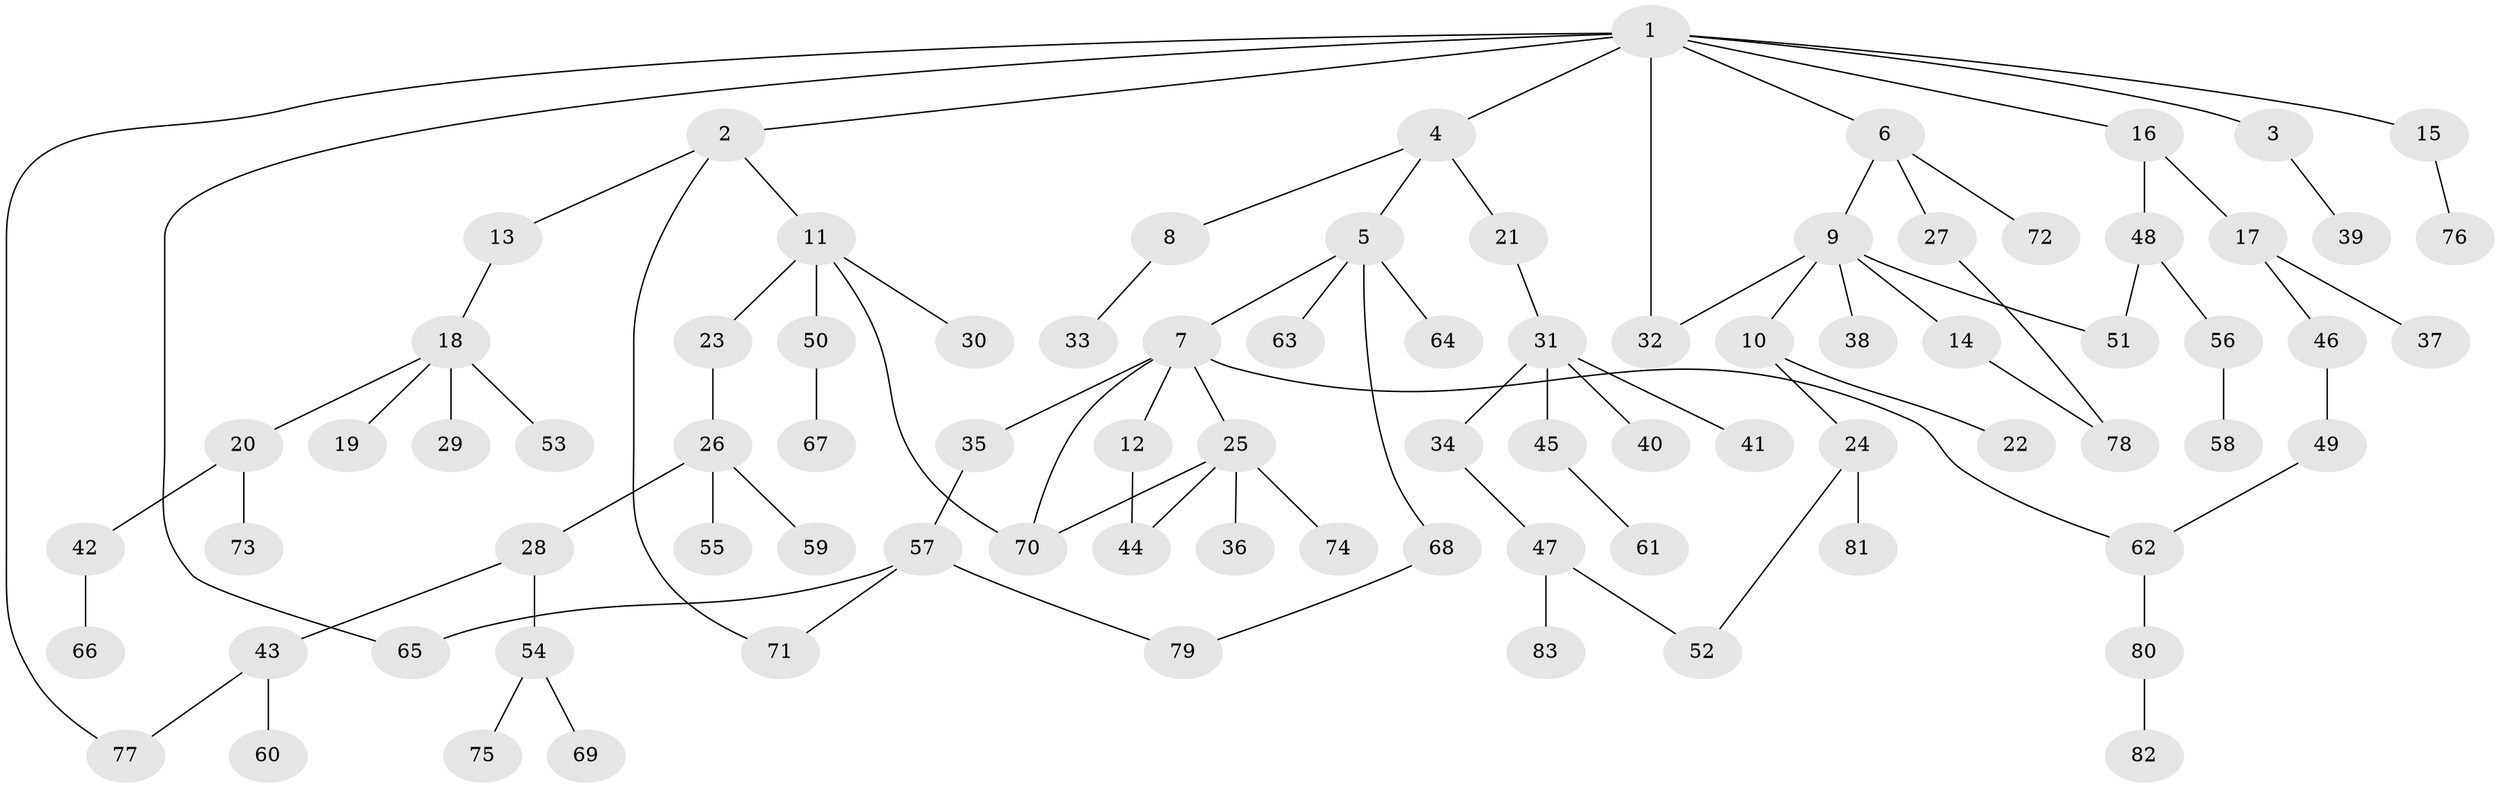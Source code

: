 // coarse degree distribution, {9: 0.01818181818181818, 4: 0.12727272727272726, 1: 0.43636363636363634, 7: 0.01818181818181818, 5: 0.07272727272727272, 2: 0.18181818181818182, 3: 0.14545454545454545}
// Generated by graph-tools (version 1.1) at 2025/41/03/06/25 10:41:25]
// undirected, 83 vertices, 94 edges
graph export_dot {
graph [start="1"]
  node [color=gray90,style=filled];
  1;
  2;
  3;
  4;
  5;
  6;
  7;
  8;
  9;
  10;
  11;
  12;
  13;
  14;
  15;
  16;
  17;
  18;
  19;
  20;
  21;
  22;
  23;
  24;
  25;
  26;
  27;
  28;
  29;
  30;
  31;
  32;
  33;
  34;
  35;
  36;
  37;
  38;
  39;
  40;
  41;
  42;
  43;
  44;
  45;
  46;
  47;
  48;
  49;
  50;
  51;
  52;
  53;
  54;
  55;
  56;
  57;
  58;
  59;
  60;
  61;
  62;
  63;
  64;
  65;
  66;
  67;
  68;
  69;
  70;
  71;
  72;
  73;
  74;
  75;
  76;
  77;
  78;
  79;
  80;
  81;
  82;
  83;
  1 -- 2;
  1 -- 3;
  1 -- 4;
  1 -- 6;
  1 -- 15;
  1 -- 16;
  1 -- 32;
  1 -- 65;
  1 -- 77;
  2 -- 11;
  2 -- 13;
  2 -- 71;
  3 -- 39;
  4 -- 5;
  4 -- 8;
  4 -- 21;
  5 -- 7;
  5 -- 63;
  5 -- 64;
  5 -- 68;
  6 -- 9;
  6 -- 27;
  6 -- 72;
  7 -- 12;
  7 -- 25;
  7 -- 35;
  7 -- 62;
  7 -- 70;
  8 -- 33;
  9 -- 10;
  9 -- 14;
  9 -- 38;
  9 -- 51;
  9 -- 32;
  10 -- 22;
  10 -- 24;
  11 -- 23;
  11 -- 30;
  11 -- 50;
  11 -- 70;
  12 -- 44;
  13 -- 18;
  14 -- 78;
  15 -- 76;
  16 -- 17;
  16 -- 48;
  17 -- 37;
  17 -- 46;
  18 -- 19;
  18 -- 20;
  18 -- 29;
  18 -- 53;
  20 -- 42;
  20 -- 73;
  21 -- 31;
  23 -- 26;
  24 -- 81;
  24 -- 52;
  25 -- 36;
  25 -- 74;
  25 -- 44;
  25 -- 70;
  26 -- 28;
  26 -- 55;
  26 -- 59;
  27 -- 78;
  28 -- 43;
  28 -- 54;
  31 -- 34;
  31 -- 40;
  31 -- 41;
  31 -- 45;
  34 -- 47;
  35 -- 57;
  42 -- 66;
  43 -- 60;
  43 -- 77;
  45 -- 61;
  46 -- 49;
  47 -- 52;
  47 -- 83;
  48 -- 56;
  48 -- 51;
  49 -- 62;
  50 -- 67;
  54 -- 69;
  54 -- 75;
  56 -- 58;
  57 -- 71;
  57 -- 79;
  57 -- 65;
  62 -- 80;
  68 -- 79;
  80 -- 82;
}
